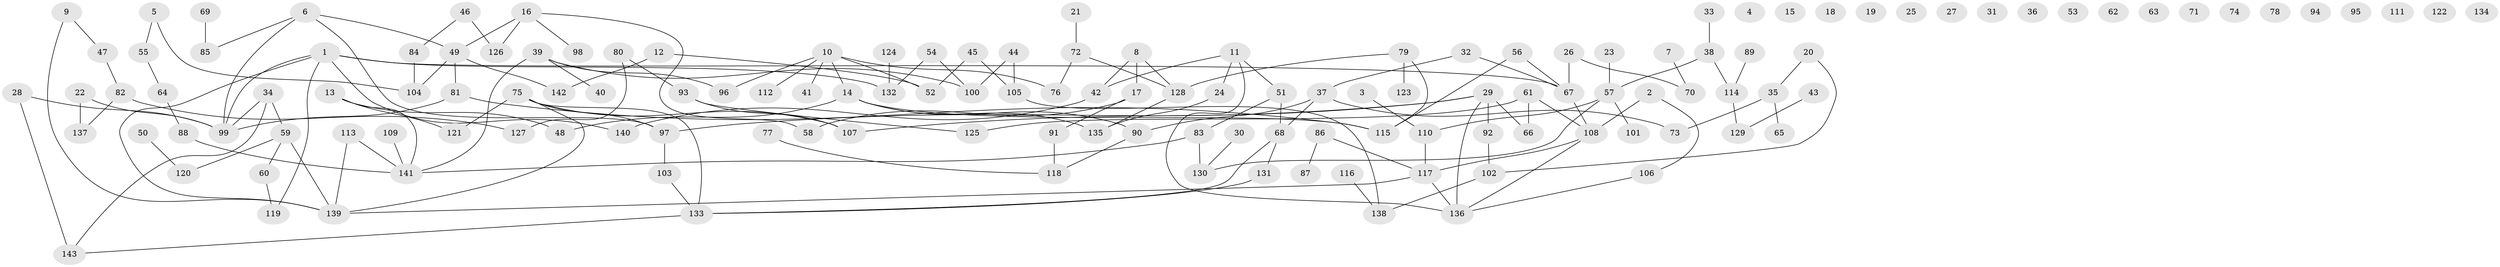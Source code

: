 // coarse degree distribution, {4: 0.16666666666666666, 13: 0.041666666666666664, 3: 0.125, 7: 0.041666666666666664, 2: 0.3333333333333333, 5: 0.041666666666666664, 8: 0.041666666666666664, 6: 0.041666666666666664, 1: 0.16666666666666666}
// Generated by graph-tools (version 1.1) at 2025/48/03/04/25 22:48:17]
// undirected, 143 vertices, 163 edges
graph export_dot {
  node [color=gray90,style=filled];
  1;
  2;
  3;
  4;
  5;
  6;
  7;
  8;
  9;
  10;
  11;
  12;
  13;
  14;
  15;
  16;
  17;
  18;
  19;
  20;
  21;
  22;
  23;
  24;
  25;
  26;
  27;
  28;
  29;
  30;
  31;
  32;
  33;
  34;
  35;
  36;
  37;
  38;
  39;
  40;
  41;
  42;
  43;
  44;
  45;
  46;
  47;
  48;
  49;
  50;
  51;
  52;
  53;
  54;
  55;
  56;
  57;
  58;
  59;
  60;
  61;
  62;
  63;
  64;
  65;
  66;
  67;
  68;
  69;
  70;
  71;
  72;
  73;
  74;
  75;
  76;
  77;
  78;
  79;
  80;
  81;
  82;
  83;
  84;
  85;
  86;
  87;
  88;
  89;
  90;
  91;
  92;
  93;
  94;
  95;
  96;
  97;
  98;
  99;
  100;
  101;
  102;
  103;
  104;
  105;
  106;
  107;
  108;
  109;
  110;
  111;
  112;
  113;
  114;
  115;
  116;
  117;
  118;
  119;
  120;
  121;
  122;
  123;
  124;
  125;
  126;
  127;
  128;
  129;
  130;
  131;
  132;
  133;
  134;
  135;
  136;
  137;
  138;
  139;
  140;
  141;
  142;
  143;
  1 -- 67;
  1 -- 99;
  1 -- 119;
  1 -- 132;
  1 -- 139;
  1 -- 140;
  2 -- 106;
  2 -- 108;
  3 -- 110;
  5 -- 55;
  5 -- 104;
  6 -- 49;
  6 -- 85;
  6 -- 97;
  6 -- 99;
  7 -- 70;
  8 -- 17;
  8 -- 42;
  8 -- 128;
  9 -- 47;
  9 -- 139;
  10 -- 14;
  10 -- 41;
  10 -- 52;
  10 -- 76;
  10 -- 96;
  10 -- 112;
  11 -- 24;
  11 -- 42;
  11 -- 51;
  11 -- 136;
  12 -- 52;
  12 -- 142;
  13 -- 48;
  13 -- 121;
  13 -- 141;
  14 -- 48;
  14 -- 90;
  14 -- 115;
  14 -- 135;
  16 -- 49;
  16 -- 58;
  16 -- 98;
  16 -- 126;
  17 -- 58;
  17 -- 91;
  20 -- 35;
  20 -- 102;
  21 -- 72;
  22 -- 99;
  22 -- 137;
  23 -- 57;
  24 -- 135;
  26 -- 67;
  26 -- 70;
  28 -- 99;
  28 -- 143;
  29 -- 66;
  29 -- 92;
  29 -- 97;
  29 -- 107;
  29 -- 136;
  30 -- 130;
  32 -- 37;
  32 -- 67;
  33 -- 38;
  34 -- 59;
  34 -- 99;
  34 -- 143;
  35 -- 65;
  35 -- 73;
  37 -- 68;
  37 -- 73;
  37 -- 90;
  38 -- 57;
  38 -- 114;
  39 -- 40;
  39 -- 96;
  39 -- 100;
  39 -- 141;
  42 -- 140;
  43 -- 129;
  44 -- 100;
  44 -- 105;
  45 -- 52;
  45 -- 105;
  46 -- 84;
  46 -- 126;
  47 -- 82;
  49 -- 81;
  49 -- 104;
  49 -- 142;
  50 -- 120;
  51 -- 68;
  51 -- 83;
  54 -- 100;
  54 -- 132;
  55 -- 64;
  56 -- 67;
  56 -- 115;
  57 -- 101;
  57 -- 110;
  57 -- 130;
  59 -- 60;
  59 -- 120;
  59 -- 139;
  60 -- 119;
  61 -- 66;
  61 -- 108;
  61 -- 125;
  64 -- 88;
  67 -- 108;
  68 -- 131;
  68 -- 133;
  69 -- 85;
  72 -- 76;
  72 -- 128;
  75 -- 97;
  75 -- 107;
  75 -- 121;
  75 -- 133;
  75 -- 139;
  77 -- 118;
  79 -- 115;
  79 -- 123;
  79 -- 128;
  80 -- 93;
  80 -- 127;
  81 -- 99;
  81 -- 115;
  82 -- 127;
  82 -- 137;
  83 -- 130;
  83 -- 141;
  84 -- 104;
  86 -- 87;
  86 -- 117;
  88 -- 141;
  89 -- 114;
  90 -- 118;
  91 -- 118;
  92 -- 102;
  93 -- 107;
  93 -- 125;
  97 -- 103;
  102 -- 138;
  103 -- 133;
  105 -- 138;
  106 -- 136;
  108 -- 117;
  108 -- 136;
  109 -- 141;
  110 -- 117;
  113 -- 139;
  113 -- 141;
  114 -- 129;
  116 -- 138;
  117 -- 136;
  117 -- 139;
  124 -- 132;
  128 -- 135;
  131 -- 133;
  133 -- 143;
}
